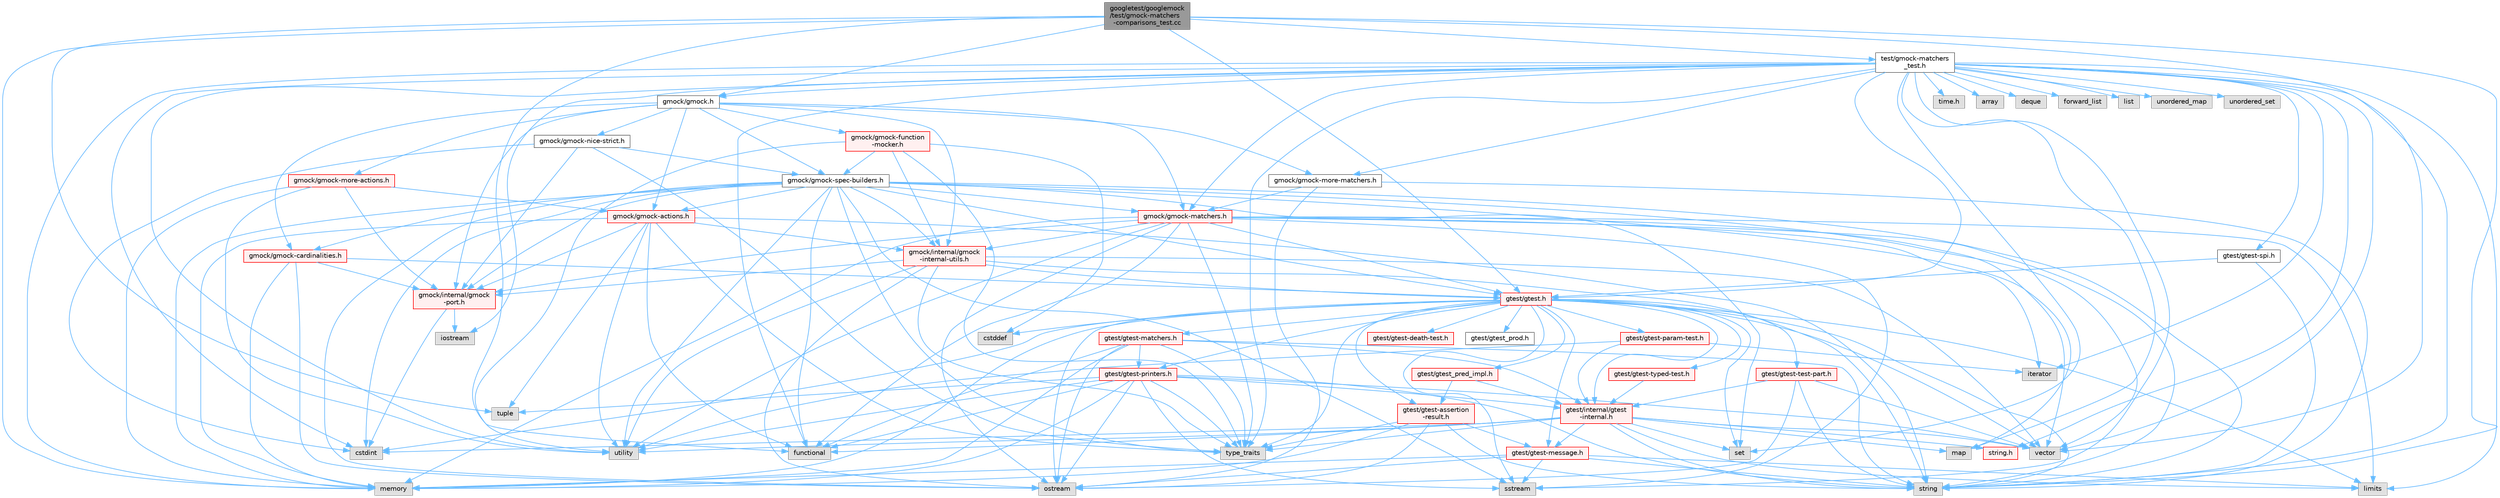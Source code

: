 digraph "googletest/googlemock/test/gmock-matchers-comparisons_test.cc"
{
 // LATEX_PDF_SIZE
  bgcolor="transparent";
  edge [fontname=Helvetica,fontsize=10,labelfontname=Helvetica,labelfontsize=10];
  node [fontname=Helvetica,fontsize=10,shape=box,height=0.2,width=0.4];
  Node1 [id="Node000001",label="googletest/googlemock\l/test/gmock-matchers\l-comparisons_test.cc",height=0.2,width=0.4,color="gray40", fillcolor="grey60", style="filled", fontcolor="black",tooltip=" "];
  Node1 -> Node2 [id="edge183_Node000001_Node000002",color="steelblue1",style="solid",tooltip=" "];
  Node2 [id="Node000002",label="functional",height=0.2,width=0.4,color="grey60", fillcolor="#E0E0E0", style="filled",tooltip=" "];
  Node1 -> Node3 [id="edge184_Node000001_Node000003",color="steelblue1",style="solid",tooltip=" "];
  Node3 [id="Node000003",label="memory",height=0.2,width=0.4,color="grey60", fillcolor="#E0E0E0", style="filled",tooltip=" "];
  Node1 -> Node4 [id="edge185_Node000001_Node000004",color="steelblue1",style="solid",tooltip=" "];
  Node4 [id="Node000004",label="string",height=0.2,width=0.4,color="grey60", fillcolor="#E0E0E0", style="filled",tooltip=" "];
  Node1 -> Node5 [id="edge186_Node000001_Node000005",color="steelblue1",style="solid",tooltip=" "];
  Node5 [id="Node000005",label="tuple",height=0.2,width=0.4,color="grey60", fillcolor="#E0E0E0", style="filled",tooltip=" "];
  Node1 -> Node6 [id="edge187_Node000001_Node000006",color="steelblue1",style="solid",tooltip=" "];
  Node6 [id="Node000006",label="vector",height=0.2,width=0.4,color="grey60", fillcolor="#E0E0E0", style="filled",tooltip=" "];
  Node1 -> Node7 [id="edge188_Node000001_Node000007",color="steelblue1",style="solid",tooltip=" "];
  Node7 [id="Node000007",label="gmock/gmock.h",height=0.2,width=0.4,color="grey40", fillcolor="white", style="filled",URL="$gmock_8h.html",tooltip=" "];
  Node7 -> Node8 [id="edge189_Node000007_Node000008",color="steelblue1",style="solid",tooltip=" "];
  Node8 [id="Node000008",label="gmock/gmock-actions.h",height=0.2,width=0.4,color="red", fillcolor="#FFF0F0", style="filled",URL="$gmock-actions_8h.html",tooltip=" "];
  Node8 -> Node2 [id="edge190_Node000008_Node000002",color="steelblue1",style="solid",tooltip=" "];
  Node8 -> Node3 [id="edge191_Node000008_Node000003",color="steelblue1",style="solid",tooltip=" "];
  Node8 -> Node4 [id="edge192_Node000008_Node000004",color="steelblue1",style="solid",tooltip=" "];
  Node8 -> Node5 [id="edge193_Node000008_Node000005",color="steelblue1",style="solid",tooltip=" "];
  Node8 -> Node12 [id="edge194_Node000008_Node000012",color="steelblue1",style="solid",tooltip=" "];
  Node12 [id="Node000012",label="type_traits",height=0.2,width=0.4,color="grey60", fillcolor="#E0E0E0", style="filled",tooltip=" "];
  Node8 -> Node13 [id="edge195_Node000008_Node000013",color="steelblue1",style="solid",tooltip=" "];
  Node13 [id="Node000013",label="utility",height=0.2,width=0.4,color="grey60", fillcolor="#E0E0E0", style="filled",tooltip=" "];
  Node8 -> Node14 [id="edge196_Node000008_Node000014",color="steelblue1",style="solid",tooltip=" "];
  Node14 [id="Node000014",label="gmock/internal/gmock\l-internal-utils.h",height=0.2,width=0.4,color="red", fillcolor="#FFF0F0", style="filled",URL="$gmock-internal-utils_8h.html",tooltip=" "];
  Node14 -> Node16 [id="edge197_Node000014_Node000016",color="steelblue1",style="solid",tooltip=" "];
  Node16 [id="Node000016",label="ostream",height=0.2,width=0.4,color="grey60", fillcolor="#E0E0E0", style="filled",tooltip=" "];
  Node14 -> Node4 [id="edge198_Node000014_Node000004",color="steelblue1",style="solid",tooltip=" "];
  Node14 -> Node12 [id="edge199_Node000014_Node000012",color="steelblue1",style="solid",tooltip=" "];
  Node14 -> Node13 [id="edge200_Node000014_Node000013",color="steelblue1",style="solid",tooltip=" "];
  Node14 -> Node6 [id="edge201_Node000014_Node000006",color="steelblue1",style="solid",tooltip=" "];
  Node14 -> Node17 [id="edge202_Node000014_Node000017",color="steelblue1",style="solid",tooltip=" "];
  Node17 [id="Node000017",label="gmock/internal/gmock\l-port.h",height=0.2,width=0.4,color="red", fillcolor="#FFF0F0", style="filled",URL="$gmock-port_8h.html",tooltip=" "];
  Node17 -> Node20 [id="edge203_Node000017_Node000020",color="steelblue1",style="solid",tooltip=" "];
  Node20 [id="Node000020",label="cstdint",height=0.2,width=0.4,color="grey60", fillcolor="#E0E0E0", style="filled",tooltip=" "];
  Node17 -> Node21 [id="edge204_Node000017_Node000021",color="steelblue1",style="solid",tooltip=" "];
  Node21 [id="Node000021",label="iostream",height=0.2,width=0.4,color="grey60", fillcolor="#E0E0E0", style="filled",tooltip=" "];
  Node14 -> Node48 [id="edge205_Node000014_Node000048",color="steelblue1",style="solid",tooltip=" "];
  Node48 [id="Node000048",label="gtest/gtest.h",height=0.2,width=0.4,color="red", fillcolor="#FFF0F0", style="filled",URL="$gtest_8h.html",tooltip=" "];
  Node48 -> Node29 [id="edge206_Node000048_Node000029",color="steelblue1",style="solid",tooltip=" "];
  Node29 [id="Node000029",label="cstddef",height=0.2,width=0.4,color="grey60", fillcolor="#E0E0E0", style="filled",tooltip=" "];
  Node48 -> Node20 [id="edge207_Node000048_Node000020",color="steelblue1",style="solid",tooltip=" "];
  Node48 -> Node33 [id="edge208_Node000048_Node000033",color="steelblue1",style="solid",tooltip=" "];
  Node33 [id="Node000033",label="limits",height=0.2,width=0.4,color="grey60", fillcolor="#E0E0E0", style="filled",tooltip=" "];
  Node48 -> Node3 [id="edge209_Node000048_Node000003",color="steelblue1",style="solid",tooltip=" "];
  Node48 -> Node16 [id="edge210_Node000048_Node000016",color="steelblue1",style="solid",tooltip=" "];
  Node48 -> Node32 [id="edge211_Node000048_Node000032",color="steelblue1",style="solid",tooltip=" "];
  Node32 [id="Node000032",label="set",height=0.2,width=0.4,color="grey60", fillcolor="#E0E0E0", style="filled",tooltip=" "];
  Node48 -> Node49 [id="edge212_Node000048_Node000049",color="steelblue1",style="solid",tooltip=" "];
  Node49 [id="Node000049",label="sstream",height=0.2,width=0.4,color="grey60", fillcolor="#E0E0E0", style="filled",tooltip=" "];
  Node48 -> Node4 [id="edge213_Node000048_Node000004",color="steelblue1",style="solid",tooltip=" "];
  Node48 -> Node12 [id="edge214_Node000048_Node000012",color="steelblue1",style="solid",tooltip=" "];
  Node48 -> Node6 [id="edge215_Node000048_Node000006",color="steelblue1",style="solid",tooltip=" "];
  Node48 -> Node50 [id="edge216_Node000048_Node000050",color="steelblue1",style="solid",tooltip=" "];
  Node50 [id="Node000050",label="gtest/gtest-assertion\l-result.h",height=0.2,width=0.4,color="red", fillcolor="#FFF0F0", style="filled",URL="$gtest-assertion-result_8h.html",tooltip=" "];
  Node50 -> Node3 [id="edge217_Node000050_Node000003",color="steelblue1",style="solid",tooltip=" "];
  Node50 -> Node16 [id="edge218_Node000050_Node000016",color="steelblue1",style="solid",tooltip=" "];
  Node50 -> Node4 [id="edge219_Node000050_Node000004",color="steelblue1",style="solid",tooltip=" "];
  Node50 -> Node12 [id="edge220_Node000050_Node000012",color="steelblue1",style="solid",tooltip=" "];
  Node50 -> Node51 [id="edge221_Node000050_Node000051",color="steelblue1",style="solid",tooltip=" "];
  Node51 [id="Node000051",label="gtest/gtest-message.h",height=0.2,width=0.4,color="red", fillcolor="#FFF0F0", style="filled",URL="$gtest-message_8h.html",tooltip=" "];
  Node51 -> Node33 [id="edge222_Node000051_Node000033",color="steelblue1",style="solid",tooltip=" "];
  Node51 -> Node3 [id="edge223_Node000051_Node000003",color="steelblue1",style="solid",tooltip=" "];
  Node51 -> Node16 [id="edge224_Node000051_Node000016",color="steelblue1",style="solid",tooltip=" "];
  Node51 -> Node49 [id="edge225_Node000051_Node000049",color="steelblue1",style="solid",tooltip=" "];
  Node51 -> Node4 [id="edge226_Node000051_Node000004",color="steelblue1",style="solid",tooltip=" "];
  Node48 -> Node52 [id="edge227_Node000048_Node000052",color="steelblue1",style="solid",tooltip=" "];
  Node52 [id="Node000052",label="gtest/gtest-death-test.h",height=0.2,width=0.4,color="red", fillcolor="#FFF0F0", style="filled",URL="$gtest-death-test_8h.html",tooltip=" "];
  Node48 -> Node54 [id="edge228_Node000048_Node000054",color="steelblue1",style="solid",tooltip=" "];
  Node54 [id="Node000054",label="gtest/gtest-matchers.h",height=0.2,width=0.4,color="red", fillcolor="#FFF0F0", style="filled",URL="$gtest-matchers_8h.html",tooltip=" "];
  Node54 -> Node2 [id="edge229_Node000054_Node000002",color="steelblue1",style="solid",tooltip=" "];
  Node54 -> Node3 [id="edge230_Node000054_Node000003",color="steelblue1",style="solid",tooltip=" "];
  Node54 -> Node16 [id="edge231_Node000054_Node000016",color="steelblue1",style="solid",tooltip=" "];
  Node54 -> Node4 [id="edge232_Node000054_Node000004",color="steelblue1",style="solid",tooltip=" "];
  Node54 -> Node12 [id="edge233_Node000054_Node000012",color="steelblue1",style="solid",tooltip=" "];
  Node54 -> Node56 [id="edge234_Node000054_Node000056",color="steelblue1",style="solid",tooltip=" "];
  Node56 [id="Node000056",label="gtest/gtest-printers.h",height=0.2,width=0.4,color="red", fillcolor="#FFF0F0", style="filled",URL="$gtest-printers_8h.html",tooltip=" "];
  Node56 -> Node2 [id="edge235_Node000056_Node000002",color="steelblue1",style="solid",tooltip=" "];
  Node56 -> Node3 [id="edge236_Node000056_Node000003",color="steelblue1",style="solid",tooltip=" "];
  Node56 -> Node16 [id="edge237_Node000056_Node000016",color="steelblue1",style="solid",tooltip=" "];
  Node56 -> Node49 [id="edge238_Node000056_Node000049",color="steelblue1",style="solid",tooltip=" "];
  Node56 -> Node4 [id="edge239_Node000056_Node000004",color="steelblue1",style="solid",tooltip=" "];
  Node56 -> Node5 [id="edge240_Node000056_Node000005",color="steelblue1",style="solid",tooltip=" "];
  Node56 -> Node12 [id="edge241_Node000056_Node000012",color="steelblue1",style="solid",tooltip=" "];
  Node56 -> Node13 [id="edge242_Node000056_Node000013",color="steelblue1",style="solid",tooltip=" "];
  Node56 -> Node6 [id="edge243_Node000056_Node000006",color="steelblue1",style="solid",tooltip=" "];
  Node56 -> Node57 [id="edge244_Node000056_Node000057",color="steelblue1",style="solid",tooltip=" "];
  Node57 [id="Node000057",label="gtest/internal/gtest\l-internal.h",height=0.2,width=0.4,color="red", fillcolor="#FFF0F0", style="filled",URL="$gtest-internal_8h.html",tooltip=" "];
  Node57 -> Node27 [id="edge245_Node000057_Node000027",color="steelblue1",style="solid",tooltip=" "];
  Node27 [id="Node000027",label="string.h",height=0.2,width=0.4,color="red", fillcolor="#FFF0F0", style="filled",URL="$string_8h.html",tooltip=" "];
  Node57 -> Node20 [id="edge246_Node000057_Node000020",color="steelblue1",style="solid",tooltip=" "];
  Node57 -> Node2 [id="edge247_Node000057_Node000002",color="steelblue1",style="solid",tooltip=" "];
  Node57 -> Node33 [id="edge248_Node000057_Node000033",color="steelblue1",style="solid",tooltip=" "];
  Node57 -> Node59 [id="edge249_Node000057_Node000059",color="steelblue1",style="solid",tooltip=" "];
  Node59 [id="Node000059",label="map",height=0.2,width=0.4,color="grey60", fillcolor="#E0E0E0", style="filled",tooltip=" "];
  Node57 -> Node32 [id="edge250_Node000057_Node000032",color="steelblue1",style="solid",tooltip=" "];
  Node57 -> Node4 [id="edge251_Node000057_Node000004",color="steelblue1",style="solid",tooltip=" "];
  Node57 -> Node12 [id="edge252_Node000057_Node000012",color="steelblue1",style="solid",tooltip=" "];
  Node57 -> Node13 [id="edge253_Node000057_Node000013",color="steelblue1",style="solid",tooltip=" "];
  Node57 -> Node6 [id="edge254_Node000057_Node000006",color="steelblue1",style="solid",tooltip=" "];
  Node57 -> Node51 [id="edge255_Node000057_Node000051",color="steelblue1",style="solid",tooltip=" "];
  Node54 -> Node57 [id="edge256_Node000054_Node000057",color="steelblue1",style="solid",tooltip=" "];
  Node48 -> Node51 [id="edge257_Node000048_Node000051",color="steelblue1",style="solid",tooltip=" "];
  Node48 -> Node64 [id="edge258_Node000048_Node000064",color="steelblue1",style="solid",tooltip=" "];
  Node64 [id="Node000064",label="gtest/gtest-param-test.h",height=0.2,width=0.4,color="red", fillcolor="#FFF0F0", style="filled",URL="$gtest-param-test_8h.html",tooltip=" "];
  Node64 -> Node34 [id="edge259_Node000064_Node000034",color="steelblue1",style="solid",tooltip=" "];
  Node34 [id="Node000034",label="iterator",height=0.2,width=0.4,color="grey60", fillcolor="#E0E0E0", style="filled",tooltip=" "];
  Node64 -> Node13 [id="edge260_Node000064_Node000013",color="steelblue1",style="solid",tooltip=" "];
  Node64 -> Node57 [id="edge261_Node000064_Node000057",color="steelblue1",style="solid",tooltip=" "];
  Node48 -> Node56 [id="edge262_Node000048_Node000056",color="steelblue1",style="solid",tooltip=" "];
  Node48 -> Node68 [id="edge263_Node000048_Node000068",color="steelblue1",style="solid",tooltip=" "];
  Node68 [id="Node000068",label="gtest/gtest-test-part.h",height=0.2,width=0.4,color="red", fillcolor="#FFF0F0", style="filled",URL="$gtest-test-part_8h.html",tooltip=" "];
  Node68 -> Node16 [id="edge264_Node000068_Node000016",color="steelblue1",style="solid",tooltip=" "];
  Node68 -> Node4 [id="edge265_Node000068_Node000004",color="steelblue1",style="solid",tooltip=" "];
  Node68 -> Node6 [id="edge266_Node000068_Node000006",color="steelblue1",style="solid",tooltip=" "];
  Node68 -> Node57 [id="edge267_Node000068_Node000057",color="steelblue1",style="solid",tooltip=" "];
  Node48 -> Node70 [id="edge268_Node000048_Node000070",color="steelblue1",style="solid",tooltip=" "];
  Node70 [id="Node000070",label="gtest/gtest-typed-test.h",height=0.2,width=0.4,color="red", fillcolor="#FFF0F0", style="filled",URL="$gtest-typed-test_8h.html",tooltip=" "];
  Node70 -> Node57 [id="edge269_Node000070_Node000057",color="steelblue1",style="solid",tooltip=" "];
  Node48 -> Node71 [id="edge270_Node000048_Node000071",color="steelblue1",style="solid",tooltip=" "];
  Node71 [id="Node000071",label="gtest/gtest_pred_impl.h",height=0.2,width=0.4,color="red", fillcolor="#FFF0F0", style="filled",URL="$gtest__pred__impl_8h.html",tooltip=" "];
  Node71 -> Node50 [id="edge271_Node000071_Node000050",color="steelblue1",style="solid",tooltip=" "];
  Node71 -> Node57 [id="edge272_Node000071_Node000057",color="steelblue1",style="solid",tooltip=" "];
  Node48 -> Node72 [id="edge273_Node000048_Node000072",color="steelblue1",style="solid",tooltip=" "];
  Node72 [id="Node000072",label="gtest/gtest_prod.h",height=0.2,width=0.4,color="grey40", fillcolor="white", style="filled",URL="$gtest__prod_8h.html",tooltip=" "];
  Node48 -> Node57 [id="edge274_Node000048_Node000057",color="steelblue1",style="solid",tooltip=" "];
  Node8 -> Node17 [id="edge275_Node000008_Node000017",color="steelblue1",style="solid",tooltip=" "];
  Node7 -> Node74 [id="edge276_Node000007_Node000074",color="steelblue1",style="solid",tooltip=" "];
  Node74 [id="Node000074",label="gmock/gmock-cardinalities.h",height=0.2,width=0.4,color="red", fillcolor="#FFF0F0", style="filled",URL="$gmock-cardinalities_8h.html",tooltip=" "];
  Node74 -> Node3 [id="edge277_Node000074_Node000003",color="steelblue1",style="solid",tooltip=" "];
  Node74 -> Node16 [id="edge278_Node000074_Node000016",color="steelblue1",style="solid",tooltip=" "];
  Node74 -> Node17 [id="edge279_Node000074_Node000017",color="steelblue1",style="solid",tooltip=" "];
  Node74 -> Node48 [id="edge280_Node000074_Node000048",color="steelblue1",style="solid",tooltip=" "];
  Node7 -> Node76 [id="edge281_Node000007_Node000076",color="steelblue1",style="solid",tooltip=" "];
  Node76 [id="Node000076",label="gmock/gmock-function\l-mocker.h",height=0.2,width=0.4,color="red", fillcolor="#FFF0F0", style="filled",URL="$gmock-function-mocker_8h.html",tooltip=" "];
  Node76 -> Node29 [id="edge282_Node000076_Node000029",color="steelblue1",style="solid",tooltip=" "];
  Node76 -> Node12 [id="edge283_Node000076_Node000012",color="steelblue1",style="solid",tooltip=" "];
  Node76 -> Node13 [id="edge284_Node000076_Node000013",color="steelblue1",style="solid",tooltip=" "];
  Node76 -> Node77 [id="edge285_Node000076_Node000077",color="steelblue1",style="solid",tooltip=" "];
  Node77 [id="Node000077",label="gmock/gmock-spec-builders.h",height=0.2,width=0.4,color="grey40", fillcolor="white", style="filled",URL="$gmock-spec-builders_8h.html",tooltip=" "];
  Node77 -> Node20 [id="edge286_Node000077_Node000020",color="steelblue1",style="solid",tooltip=" "];
  Node77 -> Node2 [id="edge287_Node000077_Node000002",color="steelblue1",style="solid",tooltip=" "];
  Node77 -> Node59 [id="edge288_Node000077_Node000059",color="steelblue1",style="solid",tooltip=" "];
  Node77 -> Node3 [id="edge289_Node000077_Node000003",color="steelblue1",style="solid",tooltip=" "];
  Node77 -> Node16 [id="edge290_Node000077_Node000016",color="steelblue1",style="solid",tooltip=" "];
  Node77 -> Node32 [id="edge291_Node000077_Node000032",color="steelblue1",style="solid",tooltip=" "];
  Node77 -> Node49 [id="edge292_Node000077_Node000049",color="steelblue1",style="solid",tooltip=" "];
  Node77 -> Node4 [id="edge293_Node000077_Node000004",color="steelblue1",style="solid",tooltip=" "];
  Node77 -> Node12 [id="edge294_Node000077_Node000012",color="steelblue1",style="solid",tooltip=" "];
  Node77 -> Node13 [id="edge295_Node000077_Node000013",color="steelblue1",style="solid",tooltip=" "];
  Node77 -> Node6 [id="edge296_Node000077_Node000006",color="steelblue1",style="solid",tooltip=" "];
  Node77 -> Node8 [id="edge297_Node000077_Node000008",color="steelblue1",style="solid",tooltip=" "];
  Node77 -> Node74 [id="edge298_Node000077_Node000074",color="steelblue1",style="solid",tooltip=" "];
  Node77 -> Node78 [id="edge299_Node000077_Node000078",color="steelblue1",style="solid",tooltip=" "];
  Node78 [id="Node000078",label="gmock/gmock-matchers.h",height=0.2,width=0.4,color="red", fillcolor="#FFF0F0", style="filled",URL="$gmock-matchers_8h.html",tooltip=" "];
  Node78 -> Node2 [id="edge300_Node000078_Node000002",color="steelblue1",style="solid",tooltip=" "];
  Node78 -> Node34 [id="edge301_Node000078_Node000034",color="steelblue1",style="solid",tooltip=" "];
  Node78 -> Node33 [id="edge302_Node000078_Node000033",color="steelblue1",style="solid",tooltip=" "];
  Node78 -> Node3 [id="edge303_Node000078_Node000003",color="steelblue1",style="solid",tooltip=" "];
  Node78 -> Node16 [id="edge304_Node000078_Node000016",color="steelblue1",style="solid",tooltip=" "];
  Node78 -> Node49 [id="edge305_Node000078_Node000049",color="steelblue1",style="solid",tooltip=" "];
  Node78 -> Node4 [id="edge306_Node000078_Node000004",color="steelblue1",style="solid",tooltip=" "];
  Node78 -> Node12 [id="edge307_Node000078_Node000012",color="steelblue1",style="solid",tooltip=" "];
  Node78 -> Node13 [id="edge308_Node000078_Node000013",color="steelblue1",style="solid",tooltip=" "];
  Node78 -> Node6 [id="edge309_Node000078_Node000006",color="steelblue1",style="solid",tooltip=" "];
  Node78 -> Node14 [id="edge310_Node000078_Node000014",color="steelblue1",style="solid",tooltip=" "];
  Node78 -> Node17 [id="edge311_Node000078_Node000017",color="steelblue1",style="solid",tooltip=" "];
  Node78 -> Node48 [id="edge312_Node000078_Node000048",color="steelblue1",style="solid",tooltip=" "];
  Node77 -> Node14 [id="edge313_Node000077_Node000014",color="steelblue1",style="solid",tooltip=" "];
  Node77 -> Node17 [id="edge314_Node000077_Node000017",color="steelblue1",style="solid",tooltip=" "];
  Node77 -> Node48 [id="edge315_Node000077_Node000048",color="steelblue1",style="solid",tooltip=" "];
  Node76 -> Node14 [id="edge316_Node000076_Node000014",color="steelblue1",style="solid",tooltip=" "];
  Node7 -> Node78 [id="edge317_Node000007_Node000078",color="steelblue1",style="solid",tooltip=" "];
  Node7 -> Node83 [id="edge318_Node000007_Node000083",color="steelblue1",style="solid",tooltip=" "];
  Node83 [id="Node000083",label="gmock/gmock-more-actions.h",height=0.2,width=0.4,color="red", fillcolor="#FFF0F0", style="filled",URL="$gmock-more-actions_8h.html",tooltip=" "];
  Node83 -> Node3 [id="edge319_Node000083_Node000003",color="steelblue1",style="solid",tooltip=" "];
  Node83 -> Node13 [id="edge320_Node000083_Node000013",color="steelblue1",style="solid",tooltip=" "];
  Node83 -> Node8 [id="edge321_Node000083_Node000008",color="steelblue1",style="solid",tooltip=" "];
  Node83 -> Node17 [id="edge322_Node000083_Node000017",color="steelblue1",style="solid",tooltip=" "];
  Node7 -> Node85 [id="edge323_Node000007_Node000085",color="steelblue1",style="solid",tooltip=" "];
  Node85 [id="Node000085",label="gmock/gmock-more-matchers.h",height=0.2,width=0.4,color="grey40", fillcolor="white", style="filled",URL="$gmock-more-matchers_8h.html",tooltip=" "];
  Node85 -> Node16 [id="edge324_Node000085_Node000016",color="steelblue1",style="solid",tooltip=" "];
  Node85 -> Node4 [id="edge325_Node000085_Node000004",color="steelblue1",style="solid",tooltip=" "];
  Node85 -> Node78 [id="edge326_Node000085_Node000078",color="steelblue1",style="solid",tooltip=" "];
  Node7 -> Node86 [id="edge327_Node000007_Node000086",color="steelblue1",style="solid",tooltip=" "];
  Node86 [id="Node000086",label="gmock/gmock-nice-strict.h",height=0.2,width=0.4,color="grey40", fillcolor="white", style="filled",URL="$gmock-nice-strict_8h.html",tooltip=" "];
  Node86 -> Node20 [id="edge328_Node000086_Node000020",color="steelblue1",style="solid",tooltip=" "];
  Node86 -> Node12 [id="edge329_Node000086_Node000012",color="steelblue1",style="solid",tooltip=" "];
  Node86 -> Node77 [id="edge330_Node000086_Node000077",color="steelblue1",style="solid",tooltip=" "];
  Node86 -> Node17 [id="edge331_Node000086_Node000017",color="steelblue1",style="solid",tooltip=" "];
  Node7 -> Node77 [id="edge332_Node000007_Node000077",color="steelblue1",style="solid",tooltip=" "];
  Node7 -> Node14 [id="edge333_Node000007_Node000014",color="steelblue1",style="solid",tooltip=" "];
  Node7 -> Node17 [id="edge334_Node000007_Node000017",color="steelblue1",style="solid",tooltip=" "];
  Node1 -> Node87 [id="edge335_Node000001_Node000087",color="steelblue1",style="solid",tooltip=" "];
  Node87 [id="Node000087",label="test/gmock-matchers\l_test.h",height=0.2,width=0.4,color="grey40", fillcolor="white", style="filled",URL="$gmock-matchers__test_8h.html",tooltip=" "];
  Node87 -> Node27 [id="edge336_Node000087_Node000027",color="steelblue1",style="solid",tooltip=" "];
  Node87 -> Node88 [id="edge337_Node000087_Node000088",color="steelblue1",style="solid",tooltip=" "];
  Node88 [id="Node000088",label="time.h",height=0.2,width=0.4,color="grey60", fillcolor="#E0E0E0", style="filled",tooltip=" "];
  Node87 -> Node89 [id="edge338_Node000087_Node000089",color="steelblue1",style="solid",tooltip=" "];
  Node89 [id="Node000089",label="array",height=0.2,width=0.4,color="grey60", fillcolor="#E0E0E0", style="filled",tooltip=" "];
  Node87 -> Node20 [id="edge339_Node000087_Node000020",color="steelblue1",style="solid",tooltip=" "];
  Node87 -> Node90 [id="edge340_Node000087_Node000090",color="steelblue1",style="solid",tooltip=" "];
  Node90 [id="Node000090",label="deque",height=0.2,width=0.4,color="grey60", fillcolor="#E0E0E0", style="filled",tooltip=" "];
  Node87 -> Node91 [id="edge341_Node000087_Node000091",color="steelblue1",style="solid",tooltip=" "];
  Node91 [id="Node000091",label="forward_list",height=0.2,width=0.4,color="grey60", fillcolor="#E0E0E0", style="filled",tooltip=" "];
  Node87 -> Node2 [id="edge342_Node000087_Node000002",color="steelblue1",style="solid",tooltip=" "];
  Node87 -> Node21 [id="edge343_Node000087_Node000021",color="steelblue1",style="solid",tooltip=" "];
  Node87 -> Node34 [id="edge344_Node000087_Node000034",color="steelblue1",style="solid",tooltip=" "];
  Node87 -> Node33 [id="edge345_Node000087_Node000033",color="steelblue1",style="solid",tooltip=" "];
  Node87 -> Node92 [id="edge346_Node000087_Node000092",color="steelblue1",style="solid",tooltip=" "];
  Node92 [id="Node000092",label="list",height=0.2,width=0.4,color="grey60", fillcolor="#E0E0E0", style="filled",tooltip=" "];
  Node87 -> Node59 [id="edge347_Node000087_Node000059",color="steelblue1",style="solid",tooltip=" "];
  Node87 -> Node3 [id="edge348_Node000087_Node000003",color="steelblue1",style="solid",tooltip=" "];
  Node87 -> Node32 [id="edge349_Node000087_Node000032",color="steelblue1",style="solid",tooltip=" "];
  Node87 -> Node49 [id="edge350_Node000087_Node000049",color="steelblue1",style="solid",tooltip=" "];
  Node87 -> Node4 [id="edge351_Node000087_Node000004",color="steelblue1",style="solid",tooltip=" "];
  Node87 -> Node12 [id="edge352_Node000087_Node000012",color="steelblue1",style="solid",tooltip=" "];
  Node87 -> Node67 [id="edge353_Node000087_Node000067",color="steelblue1",style="solid",tooltip=" "];
  Node67 [id="Node000067",label="unordered_map",height=0.2,width=0.4,color="grey60", fillcolor="#E0E0E0", style="filled",tooltip=" "];
  Node87 -> Node93 [id="edge354_Node000087_Node000093",color="steelblue1",style="solid",tooltip=" "];
  Node93 [id="Node000093",label="unordered_set",height=0.2,width=0.4,color="grey60", fillcolor="#E0E0E0", style="filled",tooltip=" "];
  Node87 -> Node13 [id="edge355_Node000087_Node000013",color="steelblue1",style="solid",tooltip=" "];
  Node87 -> Node6 [id="edge356_Node000087_Node000006",color="steelblue1",style="solid",tooltip=" "];
  Node87 -> Node78 [id="edge357_Node000087_Node000078",color="steelblue1",style="solid",tooltip=" "];
  Node87 -> Node85 [id="edge358_Node000087_Node000085",color="steelblue1",style="solid",tooltip=" "];
  Node87 -> Node7 [id="edge359_Node000087_Node000007",color="steelblue1",style="solid",tooltip=" "];
  Node87 -> Node94 [id="edge360_Node000087_Node000094",color="steelblue1",style="solid",tooltip=" "];
  Node94 [id="Node000094",label="gtest/gtest-spi.h",height=0.2,width=0.4,color="grey40", fillcolor="white", style="filled",URL="$gtest-spi_8h.html",tooltip=" "];
  Node94 -> Node4 [id="edge361_Node000094_Node000004",color="steelblue1",style="solid",tooltip=" "];
  Node94 -> Node48 [id="edge362_Node000094_Node000048",color="steelblue1",style="solid",tooltip=" "];
  Node87 -> Node48 [id="edge363_Node000087_Node000048",color="steelblue1",style="solid",tooltip=" "];
  Node1 -> Node48 [id="edge364_Node000001_Node000048",color="steelblue1",style="solid",tooltip=" "];
}
